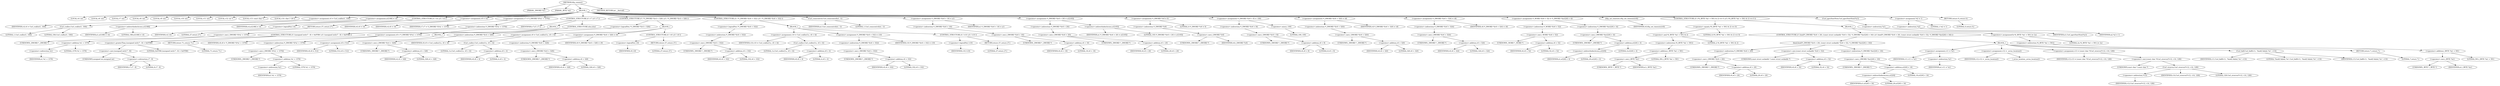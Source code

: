 digraph tftp_connect {  
"1000111" [label = "(METHOD,tftp_connect)" ]
"1000112" [label = "(PARAM,_DWORD *a1)" ]
"1000113" [label = "(PARAM,_BYTE *a2)" ]
"1000114" [label = "(BLOCK,,)" ]
"1000115" [label = "(LOCAL,v4: int)" ]
"1000116" [label = "(LOCAL,v6: int)" ]
"1000117" [label = "(LOCAL,v7: int)" ]
"1000118" [label = "(LOCAL,v8: int)" ]
"1000119" [label = "(LOCAL,v9: int)" ]
"1000120" [label = "(LOCAL,v10: int)" ]
"1000121" [label = "(LOCAL,v11: int)" ]
"1000122" [label = "(LOCAL,v12: int *)" ]
"1000123" [label = "(LOCAL,v13: const char *)" ]
"1000124" [label = "(LOCAL,v14: char [ 128 ])" ]
"1000125" [label = "(<operator>.assignment,v4 = Curl_ccalloc(1, 336))" ]
"1000126" [label = "(IDENTIFIER,v4,v4 = Curl_ccalloc(1, 336))" ]
"1000127" [label = "(Curl_ccalloc,Curl_ccalloc(1, 336))" ]
"1000128" [label = "(LITERAL,1,Curl_ccalloc(1, 336))" ]
"1000129" [label = "(LITERAL,336,Curl_ccalloc(1, 336))" ]
"1000130" [label = "(<operator>.assignment,a1[188] = v4)" ]
"1000131" [label = "(<operator>.indirectIndexAccess,a1[188])" ]
"1000132" [label = "(IDENTIFIER,a1,a1[188] = v4)" ]
"1000133" [label = "(LITERAL,188,a1[188] = v4)" ]
"1000134" [label = "(IDENTIFIER,v4,a1[188] = v4)" ]
"1000135" [label = "(CONTROL_STRUCTURE,if ( !v4 ),if ( !v4 ))" ]
"1000136" [label = "(<operator>.logicalNot,!v4)" ]
"1000137" [label = "(IDENTIFIER,v4,!v4)" ]
"1000138" [label = "(RETURN,return 27;,return 27;)" ]
"1000139" [label = "(LITERAL,27,return 27;)" ]
"1000140" [label = "(<operator>.assignment,v6 = v4)" ]
"1000141" [label = "(IDENTIFIER,v6,v6 = v4)" ]
"1000142" [label = "(IDENTIFIER,v4,v6 = v4)" ]
"1000143" [label = "(<operator>.assignment,v7 = *(_DWORD *)(*a1 + 1576))" ]
"1000144" [label = "(IDENTIFIER,v7,v7 = *(_DWORD *)(*a1 + 1576))" ]
"1000145" [label = "(<operator>.indirection,*(_DWORD *)(*a1 + 1576))" ]
"1000146" [label = "(<operator>.cast,(_DWORD *)(*a1 + 1576))" ]
"1000147" [label = "(UNKNOWN,_DWORD *,_DWORD *)" ]
"1000148" [label = "(<operator>.addition,*a1 + 1576)" ]
"1000149" [label = "(<operator>.indirection,*a1)" ]
"1000150" [label = "(IDENTIFIER,a1,*a1 + 1576)" ]
"1000151" [label = "(LITERAL,1576,*a1 + 1576)" ]
"1000152" [label = "(CONTROL_STRUCTURE,if ( v7 ),if ( v7 ))" ]
"1000153" [label = "(IDENTIFIER,v7,if ( v7 ))" ]
"1000154" [label = "(BLOCK,,)" ]
"1000155" [label = "(CONTROL_STRUCTURE,if ( (unsigned int)(v7 - 8) > 0xFFB0 ),if ( (unsigned int)(v7 - 8) > 0xFFB0 ))" ]
"1000156" [label = "(<operator>.greaterThan,(unsigned int)(v7 - 8) > 0xFFB0)" ]
"1000157" [label = "(<operator>.cast,(unsigned int)(v7 - 8))" ]
"1000158" [label = "(UNKNOWN,unsigned int,unsigned int)" ]
"1000159" [label = "(<operator>.subtraction,v7 - 8)" ]
"1000160" [label = "(IDENTIFIER,v7,v7 - 8)" ]
"1000161" [label = "(LITERAL,8,v7 - 8)" ]
"1000162" [label = "(LITERAL,0xFFB0,(unsigned int)(v7 - 8) > 0xFFB0)" ]
"1000163" [label = "(RETURN,return 71;,return 71;)" ]
"1000164" [label = "(LITERAL,71,return 71;)" ]
"1000165" [label = "(<operator>.assignment,v8 = *(_DWORD *)(*a1 + 1576))" ]
"1000166" [label = "(IDENTIFIER,v8,v8 = *(_DWORD *)(*a1 + 1576))" ]
"1000167" [label = "(<operator>.indirection,*(_DWORD *)(*a1 + 1576))" ]
"1000168" [label = "(<operator>.cast,(_DWORD *)(*a1 + 1576))" ]
"1000169" [label = "(UNKNOWN,_DWORD *,_DWORD *)" ]
"1000170" [label = "(<operator>.addition,*a1 + 1576)" ]
"1000171" [label = "(<operator>.indirection,*a1)" ]
"1000172" [label = "(IDENTIFIER,a1,*a1 + 1576)" ]
"1000173" [label = "(LITERAL,1576,*a1 + 1576)" ]
"1000174" [label = "(CONTROL_STRUCTURE,else,else)" ]
"1000175" [label = "(BLOCK,,)" ]
"1000176" [label = "(<operator>.assignment,v8 = 512)" ]
"1000177" [label = "(IDENTIFIER,v8,v8 = 512)" ]
"1000178" [label = "(LITERAL,512,v8 = 512)" ]
"1000179" [label = "(CONTROL_STRUCTURE,if ( !*(_DWORD *)(v4 + 328) ),if ( !*(_DWORD *)(v4 + 328) ))" ]
"1000180" [label = "(<operator>.logicalNot,!*(_DWORD *)(v4 + 328))" ]
"1000181" [label = "(<operator>.indirection,*(_DWORD *)(v4 + 328))" ]
"1000182" [label = "(<operator>.cast,(_DWORD *)(v4 + 328))" ]
"1000183" [label = "(UNKNOWN,_DWORD *,_DWORD *)" ]
"1000184" [label = "(<operator>.addition,v4 + 328)" ]
"1000185" [label = "(IDENTIFIER,v4,v4 + 328)" ]
"1000186" [label = "(LITERAL,328,v4 + 328)" ]
"1000187" [label = "(BLOCK,,)" ]
"1000188" [label = "(<operator>.assignment,v9 = Curl_ccalloc(1u, v8 + 4))" ]
"1000189" [label = "(IDENTIFIER,v9,v9 = Curl_ccalloc(1u, v8 + 4))" ]
"1000190" [label = "(Curl_ccalloc,Curl_ccalloc(1u, v8 + 4))" ]
"1000191" [label = "(LITERAL,1u,Curl_ccalloc(1u, v8 + 4))" ]
"1000192" [label = "(<operator>.addition,v8 + 4)" ]
"1000193" [label = "(IDENTIFIER,v8,v8 + 4)" ]
"1000194" [label = "(LITERAL,4,v8 + 4)" ]
"1000195" [label = "(<operator>.assignment,*(_DWORD *)(v6 + 328) = v9)" ]
"1000196" [label = "(<operator>.indirection,*(_DWORD *)(v6 + 328))" ]
"1000197" [label = "(<operator>.cast,(_DWORD *)(v6 + 328))" ]
"1000198" [label = "(UNKNOWN,_DWORD *,_DWORD *)" ]
"1000199" [label = "(<operator>.addition,v6 + 328)" ]
"1000200" [label = "(IDENTIFIER,v6,v6 + 328)" ]
"1000201" [label = "(LITERAL,328,v6 + 328)" ]
"1000202" [label = "(IDENTIFIER,v9,*(_DWORD *)(v6 + 328) = v9)" ]
"1000203" [label = "(CONTROL_STRUCTURE,if ( !v9 ),if ( !v9 ))" ]
"1000204" [label = "(<operator>.logicalNot,!v9)" ]
"1000205" [label = "(IDENTIFIER,v9,!v9)" ]
"1000206" [label = "(RETURN,return 27;,return 27;)" ]
"1000207" [label = "(LITERAL,27,return 27;)" ]
"1000208" [label = "(CONTROL_STRUCTURE,if ( !*(_DWORD *)(v6 + 332) ),if ( !*(_DWORD *)(v6 + 332) ))" ]
"1000209" [label = "(<operator>.logicalNot,!*(_DWORD *)(v6 + 332))" ]
"1000210" [label = "(<operator>.indirection,*(_DWORD *)(v6 + 332))" ]
"1000211" [label = "(<operator>.cast,(_DWORD *)(v6 + 332))" ]
"1000212" [label = "(UNKNOWN,_DWORD *,_DWORD *)" ]
"1000213" [label = "(<operator>.addition,v6 + 332)" ]
"1000214" [label = "(IDENTIFIER,v6,v6 + 332)" ]
"1000215" [label = "(LITERAL,332,v6 + 332)" ]
"1000216" [label = "(BLOCK,,)" ]
"1000217" [label = "(<operator>.assignment,v10 = Curl_ccalloc(1u, v8 + 4))" ]
"1000218" [label = "(IDENTIFIER,v10,v10 = Curl_ccalloc(1u, v8 + 4))" ]
"1000219" [label = "(Curl_ccalloc,Curl_ccalloc(1u, v8 + 4))" ]
"1000220" [label = "(LITERAL,1u,Curl_ccalloc(1u, v8 + 4))" ]
"1000221" [label = "(<operator>.addition,v8 + 4)" ]
"1000222" [label = "(IDENTIFIER,v8,v8 + 4)" ]
"1000223" [label = "(LITERAL,4,v8 + 4)" ]
"1000224" [label = "(<operator>.assignment,*(_DWORD *)(v6 + 332) = v10)" ]
"1000225" [label = "(<operator>.indirection,*(_DWORD *)(v6 + 332))" ]
"1000226" [label = "(<operator>.cast,(_DWORD *)(v6 + 332))" ]
"1000227" [label = "(UNKNOWN,_DWORD *,_DWORD *)" ]
"1000228" [label = "(<operator>.addition,v6 + 332)" ]
"1000229" [label = "(IDENTIFIER,v6,v6 + 332)" ]
"1000230" [label = "(LITERAL,332,v6 + 332)" ]
"1000231" [label = "(IDENTIFIER,v10,*(_DWORD *)(v6 + 332) = v10)" ]
"1000232" [label = "(CONTROL_STRUCTURE,if ( !v10 ),if ( !v10 ))" ]
"1000233" [label = "(<operator>.logicalNot,!v10)" ]
"1000234" [label = "(IDENTIFIER,v10,!v10)" ]
"1000235" [label = "(RETURN,return 27;,return 27;)" ]
"1000236" [label = "(LITERAL,27,return 27;)" ]
"1000237" [label = "(Curl_conncontrol,Curl_conncontrol(a1, 1))" ]
"1000238" [label = "(IDENTIFIER,a1,Curl_conncontrol(a1, 1))" ]
"1000239" [label = "(LITERAL,1,Curl_conncontrol(a1, 1))" ]
"1000240" [label = "(<operator>.assignment,*(_DWORD *)(v6 + 16) = a1)" ]
"1000241" [label = "(<operator>.indirection,*(_DWORD *)(v6 + 16))" ]
"1000242" [label = "(<operator>.cast,(_DWORD *)(v6 + 16))" ]
"1000243" [label = "(UNKNOWN,_DWORD *,_DWORD *)" ]
"1000244" [label = "(<operator>.addition,v6 + 16)" ]
"1000245" [label = "(IDENTIFIER,v6,v6 + 16)" ]
"1000246" [label = "(LITERAL,16,v6 + 16)" ]
"1000247" [label = "(IDENTIFIER,a1,*(_DWORD *)(v6 + 16) = a1)" ]
"1000248" [label = "(<operator>.assignment,*(_DWORD *)(v6 + 20) = a1[105])" ]
"1000249" [label = "(<operator>.indirection,*(_DWORD *)(v6 + 20))" ]
"1000250" [label = "(<operator>.cast,(_DWORD *)(v6 + 20))" ]
"1000251" [label = "(UNKNOWN,_DWORD *,_DWORD *)" ]
"1000252" [label = "(<operator>.addition,v6 + 20)" ]
"1000253" [label = "(IDENTIFIER,v6,v6 + 20)" ]
"1000254" [label = "(LITERAL,20,v6 + 20)" ]
"1000255" [label = "(<operator>.indirectIndexAccess,a1[105])" ]
"1000256" [label = "(IDENTIFIER,a1,*(_DWORD *)(v6 + 20) = a1[105])" ]
"1000257" [label = "(LITERAL,105,*(_DWORD *)(v6 + 20) = a1[105])" ]
"1000258" [label = "(<operator>.assignment,*(_DWORD *)v6 = 0)" ]
"1000259" [label = "(<operator>.indirection,*(_DWORD *)v6)" ]
"1000260" [label = "(<operator>.cast,(_DWORD *)v6)" ]
"1000261" [label = "(UNKNOWN,_DWORD *,_DWORD *)" ]
"1000262" [label = "(IDENTIFIER,v6,(_DWORD *)v6)" ]
"1000263" [label = "(LITERAL,0,*(_DWORD *)v6 = 0)" ]
"1000264" [label = "(<operator>.assignment,*(_DWORD *)(v6 + 8) = -100)" ]
"1000265" [label = "(<operator>.indirection,*(_DWORD *)(v6 + 8))" ]
"1000266" [label = "(<operator>.cast,(_DWORD *)(v6 + 8))" ]
"1000267" [label = "(UNKNOWN,_DWORD *,_DWORD *)" ]
"1000268" [label = "(<operator>.addition,v6 + 8)" ]
"1000269" [label = "(IDENTIFIER,v6,v6 + 8)" ]
"1000270" [label = "(LITERAL,8,v6 + 8)" ]
"1000271" [label = "(<operator>.minus,-100)" ]
"1000272" [label = "(LITERAL,100,-100)" ]
"1000273" [label = "(<operator>.assignment,*(_DWORD *)(v6 + 320) = v8)" ]
"1000274" [label = "(<operator>.indirection,*(_DWORD *)(v6 + 320))" ]
"1000275" [label = "(<operator>.cast,(_DWORD *)(v6 + 320))" ]
"1000276" [label = "(UNKNOWN,_DWORD *,_DWORD *)" ]
"1000277" [label = "(<operator>.addition,v6 + 320)" ]
"1000278" [label = "(IDENTIFIER,v6,v6 + 320)" ]
"1000279" [label = "(LITERAL,320,v6 + 320)" ]
"1000280" [label = "(IDENTIFIER,v8,*(_DWORD *)(v6 + 320) = v8)" ]
"1000281" [label = "(<operator>.assignment,*(_DWORD *)(v6 + 324) = v8)" ]
"1000282" [label = "(<operator>.indirection,*(_DWORD *)(v6 + 324))" ]
"1000283" [label = "(<operator>.cast,(_DWORD *)(v6 + 324))" ]
"1000284" [label = "(UNKNOWN,_DWORD *,_DWORD *)" ]
"1000285" [label = "(<operator>.addition,v6 + 324)" ]
"1000286" [label = "(IDENTIFIER,v6,v6 + 324)" ]
"1000287" [label = "(LITERAL,324,v6 + 324)" ]
"1000288" [label = "(IDENTIFIER,v8,*(_DWORD *)(v6 + 324) = v8)" ]
"1000289" [label = "(<operator>.assignment,*(_WORD *)(v6 + 52) = *(_DWORD *)(a1[20] + 4))" ]
"1000290" [label = "(<operator>.indirection,*(_WORD *)(v6 + 52))" ]
"1000291" [label = "(<operator>.cast,(_WORD *)(v6 + 52))" ]
"1000292" [label = "(UNKNOWN,_WORD *,_WORD *)" ]
"1000293" [label = "(<operator>.addition,v6 + 52)" ]
"1000294" [label = "(IDENTIFIER,v6,v6 + 52)" ]
"1000295" [label = "(LITERAL,52,v6 + 52)" ]
"1000296" [label = "(<operator>.indirection,*(_DWORD *)(a1[20] + 4))" ]
"1000297" [label = "(<operator>.cast,(_DWORD *)(a1[20] + 4))" ]
"1000298" [label = "(UNKNOWN,_DWORD *,_DWORD *)" ]
"1000299" [label = "(<operator>.addition,a1[20] + 4)" ]
"1000300" [label = "(<operator>.indirectIndexAccess,a1[20])" ]
"1000301" [label = "(IDENTIFIER,a1,a1[20] + 4)" ]
"1000302" [label = "(LITERAL,20,a1[20] + 4)" ]
"1000303" [label = "(LITERAL,4,a1[20] + 4)" ]
"1000304" [label = "(tftp_set_timeouts,tftp_set_timeouts(v6))" ]
"1000305" [label = "(IDENTIFIER,v6,tftp_set_timeouts(v6))" ]
"1000306" [label = "(CONTROL_STRUCTURE,if ( (*((_BYTE *)a1 + 591) & 2) == 0 ),if ( (*((_BYTE *)a1 + 591) & 2) == 0 ))" ]
"1000307" [label = "(<operator>.equals,(*((_BYTE *)a1 + 591) & 2) == 0)" ]
"1000308" [label = "(<operator>.and,*((_BYTE *)a1 + 591) & 2)" ]
"1000309" [label = "(<operator>.indirection,*((_BYTE *)a1 + 591))" ]
"1000310" [label = "(<operator>.addition,(_BYTE *)a1 + 591)" ]
"1000311" [label = "(<operator>.cast,(_BYTE *)a1)" ]
"1000312" [label = "(UNKNOWN,_BYTE *,_BYTE *)" ]
"1000313" [label = "(IDENTIFIER,a1,(_BYTE *)a1)" ]
"1000314" [label = "(LITERAL,591,(_BYTE *)a1 + 591)" ]
"1000315" [label = "(LITERAL,2,*((_BYTE *)a1 + 591) & 2)" ]
"1000316" [label = "(LITERAL,0,(*((_BYTE *)a1 + 591) & 2) == 0)" ]
"1000317" [label = "(BLOCK,,)" ]
"1000318" [label = "(CONTROL_STRUCTURE,if ( bind(*(_DWORD *)(v6 + 20), (const struct sockaddr *)(v6 + 52), *(_DWORD *)(a1[20] + 16)) ),if ( bind(*(_DWORD *)(v6 + 20), (const struct sockaddr *)(v6 + 52), *(_DWORD *)(a1[20] + 16)) ))" ]
"1000319" [label = "(bind,bind(*(_DWORD *)(v6 + 20), (const struct sockaddr *)(v6 + 52), *(_DWORD *)(a1[20] + 16)))" ]
"1000320" [label = "(<operator>.indirection,*(_DWORD *)(v6 + 20))" ]
"1000321" [label = "(<operator>.cast,(_DWORD *)(v6 + 20))" ]
"1000322" [label = "(UNKNOWN,_DWORD *,_DWORD *)" ]
"1000323" [label = "(<operator>.addition,v6 + 20)" ]
"1000324" [label = "(IDENTIFIER,v6,v6 + 20)" ]
"1000325" [label = "(LITERAL,20,v6 + 20)" ]
"1000326" [label = "(<operator>.cast,(const struct sockaddr *)(v6 + 52))" ]
"1000327" [label = "(UNKNOWN,const struct sockaddr *,const struct sockaddr *)" ]
"1000328" [label = "(<operator>.addition,v6 + 52)" ]
"1000329" [label = "(IDENTIFIER,v6,v6 + 52)" ]
"1000330" [label = "(LITERAL,52,v6 + 52)" ]
"1000331" [label = "(<operator>.indirection,*(_DWORD *)(a1[20] + 16))" ]
"1000332" [label = "(<operator>.cast,(_DWORD *)(a1[20] + 16))" ]
"1000333" [label = "(UNKNOWN,_DWORD *,_DWORD *)" ]
"1000334" [label = "(<operator>.addition,a1[20] + 16)" ]
"1000335" [label = "(<operator>.indirectIndexAccess,a1[20])" ]
"1000336" [label = "(IDENTIFIER,a1,a1[20] + 16)" ]
"1000337" [label = "(LITERAL,20,a1[20] + 16)" ]
"1000338" [label = "(LITERAL,16,a1[20] + 16)" ]
"1000339" [label = "(BLOCK,,)" ]
"1000340" [label = "(<operator>.assignment,v11 = *a1)" ]
"1000341" [label = "(IDENTIFIER,v11,v11 = *a1)" ]
"1000342" [label = "(<operator>.indirection,*a1)" ]
"1000343" [label = "(IDENTIFIER,a1,v11 = *a1)" ]
"1000344" [label = "(<operator>.assignment,v12 = _errno_location())" ]
"1000345" [label = "(IDENTIFIER,v12,v12 = _errno_location())" ]
"1000346" [label = "(_errno_location,_errno_location())" ]
"1000347" [label = "(<operator>.assignment,v13 = (const char *)Curl_strerror(*v12, v14, 128))" ]
"1000348" [label = "(IDENTIFIER,v13,v13 = (const char *)Curl_strerror(*v12, v14, 128))" ]
"1000349" [label = "(<operator>.cast,(const char *)Curl_strerror(*v12, v14, 128))" ]
"1000350" [label = "(UNKNOWN,const char *,const char *)" ]
"1000351" [label = "(Curl_strerror,Curl_strerror(*v12, v14, 128))" ]
"1000352" [label = "(<operator>.indirection,*v12)" ]
"1000353" [label = "(IDENTIFIER,v12,Curl_strerror(*v12, v14, 128))" ]
"1000354" [label = "(IDENTIFIER,v14,Curl_strerror(*v12, v14, 128))" ]
"1000355" [label = "(LITERAL,128,Curl_strerror(*v12, v14, 128))" ]
"1000356" [label = "(Curl_failf,Curl_failf(v11, \"bind() failed; %s\", v13))" ]
"1000357" [label = "(IDENTIFIER,v11,Curl_failf(v11, \"bind() failed; %s\", v13))" ]
"1000358" [label = "(LITERAL,\"bind() failed; %s\",Curl_failf(v11, \"bind() failed; %s\", v13))" ]
"1000359" [label = "(IDENTIFIER,v13,Curl_failf(v11, \"bind() failed; %s\", v13))" ]
"1000360" [label = "(RETURN,return 7;,return 7;)" ]
"1000361" [label = "(LITERAL,7,return 7;)" ]
"1000362" [label = "(<operators>.assignmentOr,*((_BYTE *)a1 + 591) |= 2u)" ]
"1000363" [label = "(<operator>.indirection,*((_BYTE *)a1 + 591))" ]
"1000364" [label = "(<operator>.addition,(_BYTE *)a1 + 591)" ]
"1000365" [label = "(<operator>.cast,(_BYTE *)a1)" ]
"1000366" [label = "(UNKNOWN,_BYTE *,_BYTE *)" ]
"1000367" [label = "(IDENTIFIER,a1,(_BYTE *)a1)" ]
"1000368" [label = "(LITERAL,591,(_BYTE *)a1 + 591)" ]
"1000369" [label = "(LITERAL,2u,*((_BYTE *)a1 + 591) |= 2u)" ]
"1000370" [label = "(Curl_pgrsStartNow,Curl_pgrsStartNow(*a1))" ]
"1000371" [label = "(<operator>.indirection,*a1)" ]
"1000372" [label = "(IDENTIFIER,a1,Curl_pgrsStartNow(*a1))" ]
"1000373" [label = "(<operator>.assignment,*a2 = 1)" ]
"1000374" [label = "(<operator>.indirection,*a2)" ]
"1000375" [label = "(IDENTIFIER,a2,*a2 = 1)" ]
"1000376" [label = "(LITERAL,1,*a2 = 1)" ]
"1000377" [label = "(RETURN,return 0;,return 0;)" ]
"1000378" [label = "(LITERAL,0,return 0;)" ]
"1000379" [label = "(METHOD_RETURN,int __fastcall)" ]
  "1000111" -> "1000112" 
  "1000111" -> "1000113" 
  "1000111" -> "1000114" 
  "1000111" -> "1000379" 
  "1000114" -> "1000115" 
  "1000114" -> "1000116" 
  "1000114" -> "1000117" 
  "1000114" -> "1000118" 
  "1000114" -> "1000119" 
  "1000114" -> "1000120" 
  "1000114" -> "1000121" 
  "1000114" -> "1000122" 
  "1000114" -> "1000123" 
  "1000114" -> "1000124" 
  "1000114" -> "1000125" 
  "1000114" -> "1000130" 
  "1000114" -> "1000135" 
  "1000114" -> "1000140" 
  "1000114" -> "1000143" 
  "1000114" -> "1000152" 
  "1000114" -> "1000179" 
  "1000114" -> "1000208" 
  "1000114" -> "1000237" 
  "1000114" -> "1000240" 
  "1000114" -> "1000248" 
  "1000114" -> "1000258" 
  "1000114" -> "1000264" 
  "1000114" -> "1000273" 
  "1000114" -> "1000281" 
  "1000114" -> "1000289" 
  "1000114" -> "1000304" 
  "1000114" -> "1000306" 
  "1000114" -> "1000370" 
  "1000114" -> "1000373" 
  "1000114" -> "1000377" 
  "1000125" -> "1000126" 
  "1000125" -> "1000127" 
  "1000127" -> "1000128" 
  "1000127" -> "1000129" 
  "1000130" -> "1000131" 
  "1000130" -> "1000134" 
  "1000131" -> "1000132" 
  "1000131" -> "1000133" 
  "1000135" -> "1000136" 
  "1000135" -> "1000138" 
  "1000136" -> "1000137" 
  "1000138" -> "1000139" 
  "1000140" -> "1000141" 
  "1000140" -> "1000142" 
  "1000143" -> "1000144" 
  "1000143" -> "1000145" 
  "1000145" -> "1000146" 
  "1000146" -> "1000147" 
  "1000146" -> "1000148" 
  "1000148" -> "1000149" 
  "1000148" -> "1000151" 
  "1000149" -> "1000150" 
  "1000152" -> "1000153" 
  "1000152" -> "1000154" 
  "1000152" -> "1000174" 
  "1000154" -> "1000155" 
  "1000154" -> "1000165" 
  "1000155" -> "1000156" 
  "1000155" -> "1000163" 
  "1000156" -> "1000157" 
  "1000156" -> "1000162" 
  "1000157" -> "1000158" 
  "1000157" -> "1000159" 
  "1000159" -> "1000160" 
  "1000159" -> "1000161" 
  "1000163" -> "1000164" 
  "1000165" -> "1000166" 
  "1000165" -> "1000167" 
  "1000167" -> "1000168" 
  "1000168" -> "1000169" 
  "1000168" -> "1000170" 
  "1000170" -> "1000171" 
  "1000170" -> "1000173" 
  "1000171" -> "1000172" 
  "1000174" -> "1000175" 
  "1000175" -> "1000176" 
  "1000176" -> "1000177" 
  "1000176" -> "1000178" 
  "1000179" -> "1000180" 
  "1000179" -> "1000187" 
  "1000180" -> "1000181" 
  "1000181" -> "1000182" 
  "1000182" -> "1000183" 
  "1000182" -> "1000184" 
  "1000184" -> "1000185" 
  "1000184" -> "1000186" 
  "1000187" -> "1000188" 
  "1000187" -> "1000195" 
  "1000187" -> "1000203" 
  "1000188" -> "1000189" 
  "1000188" -> "1000190" 
  "1000190" -> "1000191" 
  "1000190" -> "1000192" 
  "1000192" -> "1000193" 
  "1000192" -> "1000194" 
  "1000195" -> "1000196" 
  "1000195" -> "1000202" 
  "1000196" -> "1000197" 
  "1000197" -> "1000198" 
  "1000197" -> "1000199" 
  "1000199" -> "1000200" 
  "1000199" -> "1000201" 
  "1000203" -> "1000204" 
  "1000203" -> "1000206" 
  "1000204" -> "1000205" 
  "1000206" -> "1000207" 
  "1000208" -> "1000209" 
  "1000208" -> "1000216" 
  "1000209" -> "1000210" 
  "1000210" -> "1000211" 
  "1000211" -> "1000212" 
  "1000211" -> "1000213" 
  "1000213" -> "1000214" 
  "1000213" -> "1000215" 
  "1000216" -> "1000217" 
  "1000216" -> "1000224" 
  "1000216" -> "1000232" 
  "1000217" -> "1000218" 
  "1000217" -> "1000219" 
  "1000219" -> "1000220" 
  "1000219" -> "1000221" 
  "1000221" -> "1000222" 
  "1000221" -> "1000223" 
  "1000224" -> "1000225" 
  "1000224" -> "1000231" 
  "1000225" -> "1000226" 
  "1000226" -> "1000227" 
  "1000226" -> "1000228" 
  "1000228" -> "1000229" 
  "1000228" -> "1000230" 
  "1000232" -> "1000233" 
  "1000232" -> "1000235" 
  "1000233" -> "1000234" 
  "1000235" -> "1000236" 
  "1000237" -> "1000238" 
  "1000237" -> "1000239" 
  "1000240" -> "1000241" 
  "1000240" -> "1000247" 
  "1000241" -> "1000242" 
  "1000242" -> "1000243" 
  "1000242" -> "1000244" 
  "1000244" -> "1000245" 
  "1000244" -> "1000246" 
  "1000248" -> "1000249" 
  "1000248" -> "1000255" 
  "1000249" -> "1000250" 
  "1000250" -> "1000251" 
  "1000250" -> "1000252" 
  "1000252" -> "1000253" 
  "1000252" -> "1000254" 
  "1000255" -> "1000256" 
  "1000255" -> "1000257" 
  "1000258" -> "1000259" 
  "1000258" -> "1000263" 
  "1000259" -> "1000260" 
  "1000260" -> "1000261" 
  "1000260" -> "1000262" 
  "1000264" -> "1000265" 
  "1000264" -> "1000271" 
  "1000265" -> "1000266" 
  "1000266" -> "1000267" 
  "1000266" -> "1000268" 
  "1000268" -> "1000269" 
  "1000268" -> "1000270" 
  "1000271" -> "1000272" 
  "1000273" -> "1000274" 
  "1000273" -> "1000280" 
  "1000274" -> "1000275" 
  "1000275" -> "1000276" 
  "1000275" -> "1000277" 
  "1000277" -> "1000278" 
  "1000277" -> "1000279" 
  "1000281" -> "1000282" 
  "1000281" -> "1000288" 
  "1000282" -> "1000283" 
  "1000283" -> "1000284" 
  "1000283" -> "1000285" 
  "1000285" -> "1000286" 
  "1000285" -> "1000287" 
  "1000289" -> "1000290" 
  "1000289" -> "1000296" 
  "1000290" -> "1000291" 
  "1000291" -> "1000292" 
  "1000291" -> "1000293" 
  "1000293" -> "1000294" 
  "1000293" -> "1000295" 
  "1000296" -> "1000297" 
  "1000297" -> "1000298" 
  "1000297" -> "1000299" 
  "1000299" -> "1000300" 
  "1000299" -> "1000303" 
  "1000300" -> "1000301" 
  "1000300" -> "1000302" 
  "1000304" -> "1000305" 
  "1000306" -> "1000307" 
  "1000306" -> "1000317" 
  "1000307" -> "1000308" 
  "1000307" -> "1000316" 
  "1000308" -> "1000309" 
  "1000308" -> "1000315" 
  "1000309" -> "1000310" 
  "1000310" -> "1000311" 
  "1000310" -> "1000314" 
  "1000311" -> "1000312" 
  "1000311" -> "1000313" 
  "1000317" -> "1000318" 
  "1000317" -> "1000362" 
  "1000318" -> "1000319" 
  "1000318" -> "1000339" 
  "1000319" -> "1000320" 
  "1000319" -> "1000326" 
  "1000319" -> "1000331" 
  "1000320" -> "1000321" 
  "1000321" -> "1000322" 
  "1000321" -> "1000323" 
  "1000323" -> "1000324" 
  "1000323" -> "1000325" 
  "1000326" -> "1000327" 
  "1000326" -> "1000328" 
  "1000328" -> "1000329" 
  "1000328" -> "1000330" 
  "1000331" -> "1000332" 
  "1000332" -> "1000333" 
  "1000332" -> "1000334" 
  "1000334" -> "1000335" 
  "1000334" -> "1000338" 
  "1000335" -> "1000336" 
  "1000335" -> "1000337" 
  "1000339" -> "1000340" 
  "1000339" -> "1000344" 
  "1000339" -> "1000347" 
  "1000339" -> "1000356" 
  "1000339" -> "1000360" 
  "1000340" -> "1000341" 
  "1000340" -> "1000342" 
  "1000342" -> "1000343" 
  "1000344" -> "1000345" 
  "1000344" -> "1000346" 
  "1000347" -> "1000348" 
  "1000347" -> "1000349" 
  "1000349" -> "1000350" 
  "1000349" -> "1000351" 
  "1000351" -> "1000352" 
  "1000351" -> "1000354" 
  "1000351" -> "1000355" 
  "1000352" -> "1000353" 
  "1000356" -> "1000357" 
  "1000356" -> "1000358" 
  "1000356" -> "1000359" 
  "1000360" -> "1000361" 
  "1000362" -> "1000363" 
  "1000362" -> "1000369" 
  "1000363" -> "1000364" 
  "1000364" -> "1000365" 
  "1000364" -> "1000368" 
  "1000365" -> "1000366" 
  "1000365" -> "1000367" 
  "1000370" -> "1000371" 
  "1000371" -> "1000372" 
  "1000373" -> "1000374" 
  "1000373" -> "1000376" 
  "1000374" -> "1000375" 
  "1000377" -> "1000378" 
}
